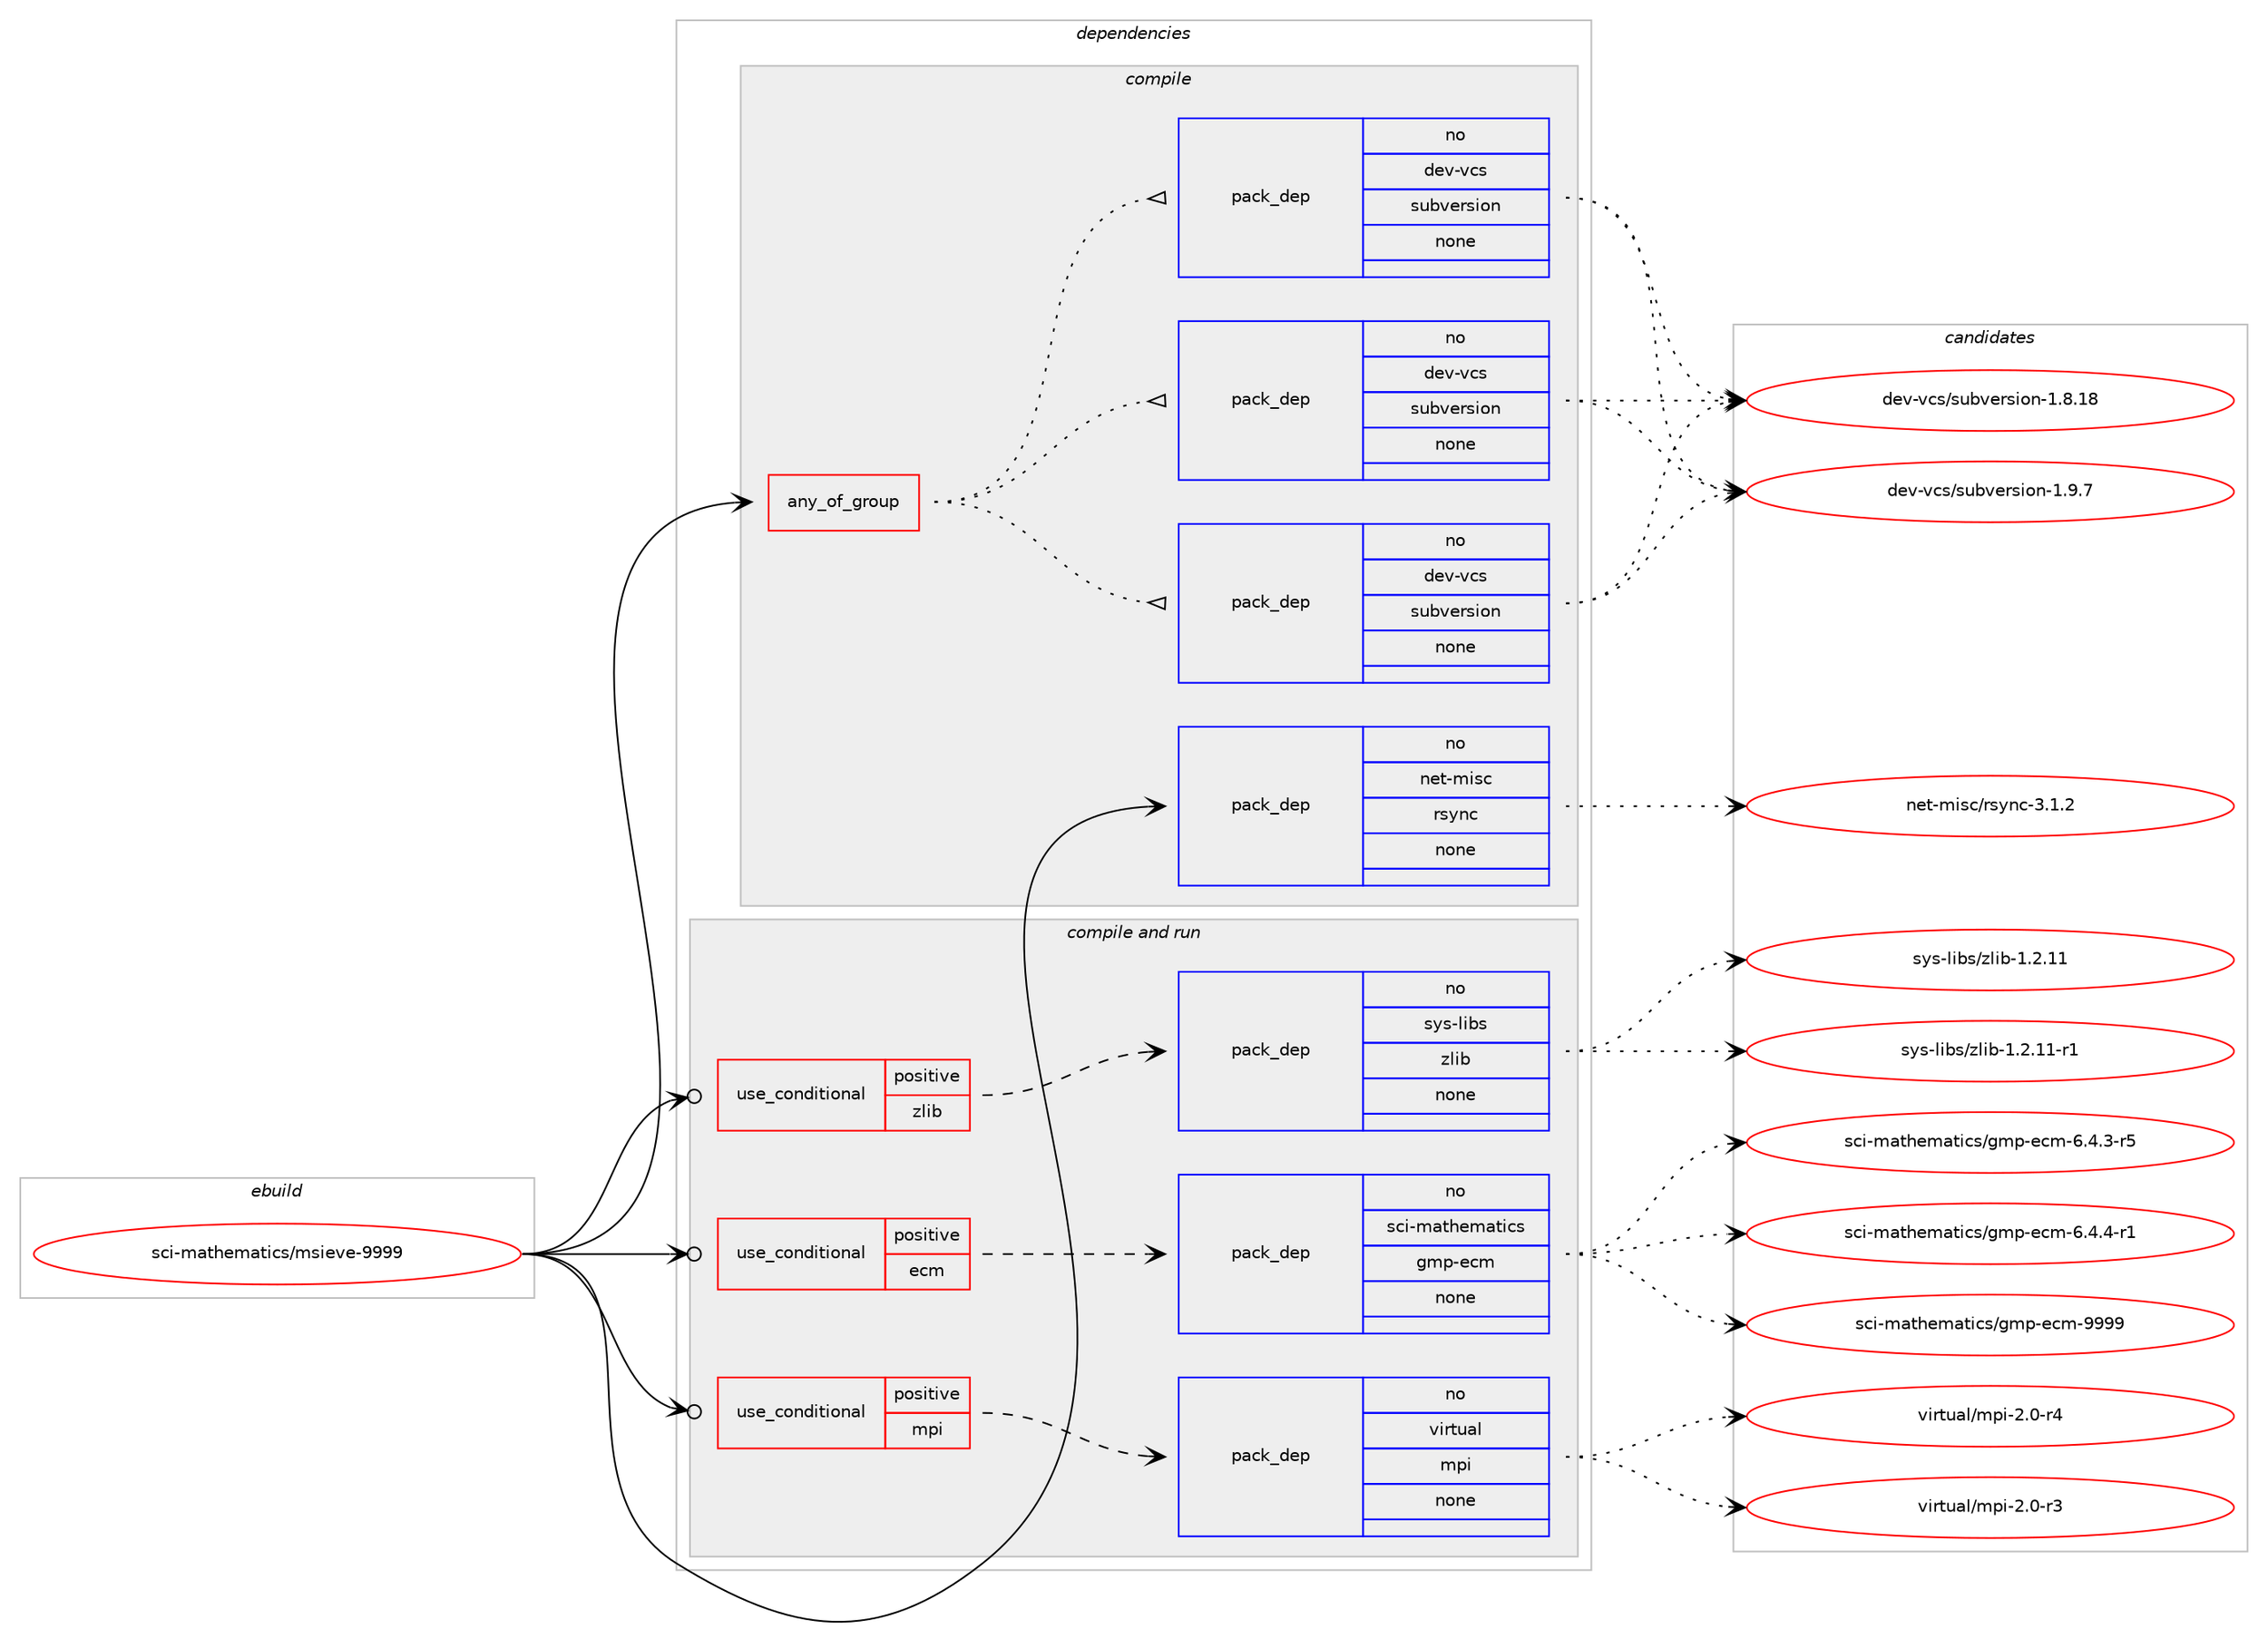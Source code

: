 digraph prolog {

# *************
# Graph options
# *************

newrank=true;
concentrate=true;
compound=true;
graph [rankdir=LR,fontname=Helvetica,fontsize=10,ranksep=1.5];#, ranksep=2.5, nodesep=0.2];
edge  [arrowhead=vee];
node  [fontname=Helvetica,fontsize=10];

# **********
# The ebuild
# **********

subgraph cluster_leftcol {
color=gray;
rank=same;
label=<<i>ebuild</i>>;
id [label="sci-mathematics/msieve-9999", color=red, width=4, href="../sci-mathematics/msieve-9999.svg"];
}

# ****************
# The dependencies
# ****************

subgraph cluster_midcol {
color=gray;
label=<<i>dependencies</i>>;
subgraph cluster_compile {
fillcolor="#eeeeee";
style=filled;
label=<<i>compile</i>>;
subgraph any7734 {
dependency455736 [label=<<TABLE BORDER="0" CELLBORDER="1" CELLSPACING="0" CELLPADDING="4"><TR><TD CELLPADDING="10">any_of_group</TD></TR></TABLE>>, shape=none, color=red];subgraph pack336226 {
dependency455737 [label=<<TABLE BORDER="0" CELLBORDER="1" CELLSPACING="0" CELLPADDING="4" WIDTH="220"><TR><TD ROWSPAN="6" CELLPADDING="30">pack_dep</TD></TR><TR><TD WIDTH="110">no</TD></TR><TR><TD>dev-vcs</TD></TR><TR><TD>subversion</TD></TR><TR><TD>none</TD></TR><TR><TD></TD></TR></TABLE>>, shape=none, color=blue];
}
dependency455736:e -> dependency455737:w [weight=20,style="dotted",arrowhead="oinv"];
subgraph pack336227 {
dependency455738 [label=<<TABLE BORDER="0" CELLBORDER="1" CELLSPACING="0" CELLPADDING="4" WIDTH="220"><TR><TD ROWSPAN="6" CELLPADDING="30">pack_dep</TD></TR><TR><TD WIDTH="110">no</TD></TR><TR><TD>dev-vcs</TD></TR><TR><TD>subversion</TD></TR><TR><TD>none</TD></TR><TR><TD></TD></TR></TABLE>>, shape=none, color=blue];
}
dependency455736:e -> dependency455738:w [weight=20,style="dotted",arrowhead="oinv"];
subgraph pack336228 {
dependency455739 [label=<<TABLE BORDER="0" CELLBORDER="1" CELLSPACING="0" CELLPADDING="4" WIDTH="220"><TR><TD ROWSPAN="6" CELLPADDING="30">pack_dep</TD></TR><TR><TD WIDTH="110">no</TD></TR><TR><TD>dev-vcs</TD></TR><TR><TD>subversion</TD></TR><TR><TD>none</TD></TR><TR><TD></TD></TR></TABLE>>, shape=none, color=blue];
}
dependency455736:e -> dependency455739:w [weight=20,style="dotted",arrowhead="oinv"];
}
id:e -> dependency455736:w [weight=20,style="solid",arrowhead="vee"];
subgraph pack336229 {
dependency455740 [label=<<TABLE BORDER="0" CELLBORDER="1" CELLSPACING="0" CELLPADDING="4" WIDTH="220"><TR><TD ROWSPAN="6" CELLPADDING="30">pack_dep</TD></TR><TR><TD WIDTH="110">no</TD></TR><TR><TD>net-misc</TD></TR><TR><TD>rsync</TD></TR><TR><TD>none</TD></TR><TR><TD></TD></TR></TABLE>>, shape=none, color=blue];
}
id:e -> dependency455740:w [weight=20,style="solid",arrowhead="vee"];
}
subgraph cluster_compileandrun {
fillcolor="#eeeeee";
style=filled;
label=<<i>compile and run</i>>;
subgraph cond111527 {
dependency455741 [label=<<TABLE BORDER="0" CELLBORDER="1" CELLSPACING="0" CELLPADDING="4"><TR><TD ROWSPAN="3" CELLPADDING="10">use_conditional</TD></TR><TR><TD>positive</TD></TR><TR><TD>ecm</TD></TR></TABLE>>, shape=none, color=red];
subgraph pack336230 {
dependency455742 [label=<<TABLE BORDER="0" CELLBORDER="1" CELLSPACING="0" CELLPADDING="4" WIDTH="220"><TR><TD ROWSPAN="6" CELLPADDING="30">pack_dep</TD></TR><TR><TD WIDTH="110">no</TD></TR><TR><TD>sci-mathematics</TD></TR><TR><TD>gmp-ecm</TD></TR><TR><TD>none</TD></TR><TR><TD></TD></TR></TABLE>>, shape=none, color=blue];
}
dependency455741:e -> dependency455742:w [weight=20,style="dashed",arrowhead="vee"];
}
id:e -> dependency455741:w [weight=20,style="solid",arrowhead="odotvee"];
subgraph cond111528 {
dependency455743 [label=<<TABLE BORDER="0" CELLBORDER="1" CELLSPACING="0" CELLPADDING="4"><TR><TD ROWSPAN="3" CELLPADDING="10">use_conditional</TD></TR><TR><TD>positive</TD></TR><TR><TD>mpi</TD></TR></TABLE>>, shape=none, color=red];
subgraph pack336231 {
dependency455744 [label=<<TABLE BORDER="0" CELLBORDER="1" CELLSPACING="0" CELLPADDING="4" WIDTH="220"><TR><TD ROWSPAN="6" CELLPADDING="30">pack_dep</TD></TR><TR><TD WIDTH="110">no</TD></TR><TR><TD>virtual</TD></TR><TR><TD>mpi</TD></TR><TR><TD>none</TD></TR><TR><TD></TD></TR></TABLE>>, shape=none, color=blue];
}
dependency455743:e -> dependency455744:w [weight=20,style="dashed",arrowhead="vee"];
}
id:e -> dependency455743:w [weight=20,style="solid",arrowhead="odotvee"];
subgraph cond111529 {
dependency455745 [label=<<TABLE BORDER="0" CELLBORDER="1" CELLSPACING="0" CELLPADDING="4"><TR><TD ROWSPAN="3" CELLPADDING="10">use_conditional</TD></TR><TR><TD>positive</TD></TR><TR><TD>zlib</TD></TR></TABLE>>, shape=none, color=red];
subgraph pack336232 {
dependency455746 [label=<<TABLE BORDER="0" CELLBORDER="1" CELLSPACING="0" CELLPADDING="4" WIDTH="220"><TR><TD ROWSPAN="6" CELLPADDING="30">pack_dep</TD></TR><TR><TD WIDTH="110">no</TD></TR><TR><TD>sys-libs</TD></TR><TR><TD>zlib</TD></TR><TR><TD>none</TD></TR><TR><TD></TD></TR></TABLE>>, shape=none, color=blue];
}
dependency455745:e -> dependency455746:w [weight=20,style="dashed",arrowhead="vee"];
}
id:e -> dependency455745:w [weight=20,style="solid",arrowhead="odotvee"];
}
subgraph cluster_run {
fillcolor="#eeeeee";
style=filled;
label=<<i>run</i>>;
}
}

# **************
# The candidates
# **************

subgraph cluster_choices {
rank=same;
color=gray;
label=<<i>candidates</i>>;

subgraph choice336226 {
color=black;
nodesep=1;
choice1001011184511899115471151179811810111411510511111045494656464956 [label="dev-vcs/subversion-1.8.18", color=red, width=4,href="../dev-vcs/subversion-1.8.18.svg"];
choice10010111845118991154711511798118101114115105111110454946574655 [label="dev-vcs/subversion-1.9.7", color=red, width=4,href="../dev-vcs/subversion-1.9.7.svg"];
dependency455737:e -> choice1001011184511899115471151179811810111411510511111045494656464956:w [style=dotted,weight="100"];
dependency455737:e -> choice10010111845118991154711511798118101114115105111110454946574655:w [style=dotted,weight="100"];
}
subgraph choice336227 {
color=black;
nodesep=1;
choice1001011184511899115471151179811810111411510511111045494656464956 [label="dev-vcs/subversion-1.8.18", color=red, width=4,href="../dev-vcs/subversion-1.8.18.svg"];
choice10010111845118991154711511798118101114115105111110454946574655 [label="dev-vcs/subversion-1.9.7", color=red, width=4,href="../dev-vcs/subversion-1.9.7.svg"];
dependency455738:e -> choice1001011184511899115471151179811810111411510511111045494656464956:w [style=dotted,weight="100"];
dependency455738:e -> choice10010111845118991154711511798118101114115105111110454946574655:w [style=dotted,weight="100"];
}
subgraph choice336228 {
color=black;
nodesep=1;
choice1001011184511899115471151179811810111411510511111045494656464956 [label="dev-vcs/subversion-1.8.18", color=red, width=4,href="../dev-vcs/subversion-1.8.18.svg"];
choice10010111845118991154711511798118101114115105111110454946574655 [label="dev-vcs/subversion-1.9.7", color=red, width=4,href="../dev-vcs/subversion-1.9.7.svg"];
dependency455739:e -> choice1001011184511899115471151179811810111411510511111045494656464956:w [style=dotted,weight="100"];
dependency455739:e -> choice10010111845118991154711511798118101114115105111110454946574655:w [style=dotted,weight="100"];
}
subgraph choice336229 {
color=black;
nodesep=1;
choice11010111645109105115994711411512111099455146494650 [label="net-misc/rsync-3.1.2", color=red, width=4,href="../net-misc/rsync-3.1.2.svg"];
dependency455740:e -> choice11010111645109105115994711411512111099455146494650:w [style=dotted,weight="100"];
}
subgraph choice336230 {
color=black;
nodesep=1;
choice11599105451099711610410110997116105991154710310911245101991094554465246514511453 [label="sci-mathematics/gmp-ecm-6.4.3-r5", color=red, width=4,href="../sci-mathematics/gmp-ecm-6.4.3-r5.svg"];
choice11599105451099711610410110997116105991154710310911245101991094554465246524511449 [label="sci-mathematics/gmp-ecm-6.4.4-r1", color=red, width=4,href="../sci-mathematics/gmp-ecm-6.4.4-r1.svg"];
choice11599105451099711610410110997116105991154710310911245101991094557575757 [label="sci-mathematics/gmp-ecm-9999", color=red, width=4,href="../sci-mathematics/gmp-ecm-9999.svg"];
dependency455742:e -> choice11599105451099711610410110997116105991154710310911245101991094554465246514511453:w [style=dotted,weight="100"];
dependency455742:e -> choice11599105451099711610410110997116105991154710310911245101991094554465246524511449:w [style=dotted,weight="100"];
dependency455742:e -> choice11599105451099711610410110997116105991154710310911245101991094557575757:w [style=dotted,weight="100"];
}
subgraph choice336231 {
color=black;
nodesep=1;
choice1181051141161179710847109112105455046484511451 [label="virtual/mpi-2.0-r3", color=red, width=4,href="../virtual/mpi-2.0-r3.svg"];
choice1181051141161179710847109112105455046484511452 [label="virtual/mpi-2.0-r4", color=red, width=4,href="../virtual/mpi-2.0-r4.svg"];
dependency455744:e -> choice1181051141161179710847109112105455046484511451:w [style=dotted,weight="100"];
dependency455744:e -> choice1181051141161179710847109112105455046484511452:w [style=dotted,weight="100"];
}
subgraph choice336232 {
color=black;
nodesep=1;
choice1151211154510810598115471221081059845494650464949 [label="sys-libs/zlib-1.2.11", color=red, width=4,href="../sys-libs/zlib-1.2.11.svg"];
choice11512111545108105981154712210810598454946504649494511449 [label="sys-libs/zlib-1.2.11-r1", color=red, width=4,href="../sys-libs/zlib-1.2.11-r1.svg"];
dependency455746:e -> choice1151211154510810598115471221081059845494650464949:w [style=dotted,weight="100"];
dependency455746:e -> choice11512111545108105981154712210810598454946504649494511449:w [style=dotted,weight="100"];
}
}

}
